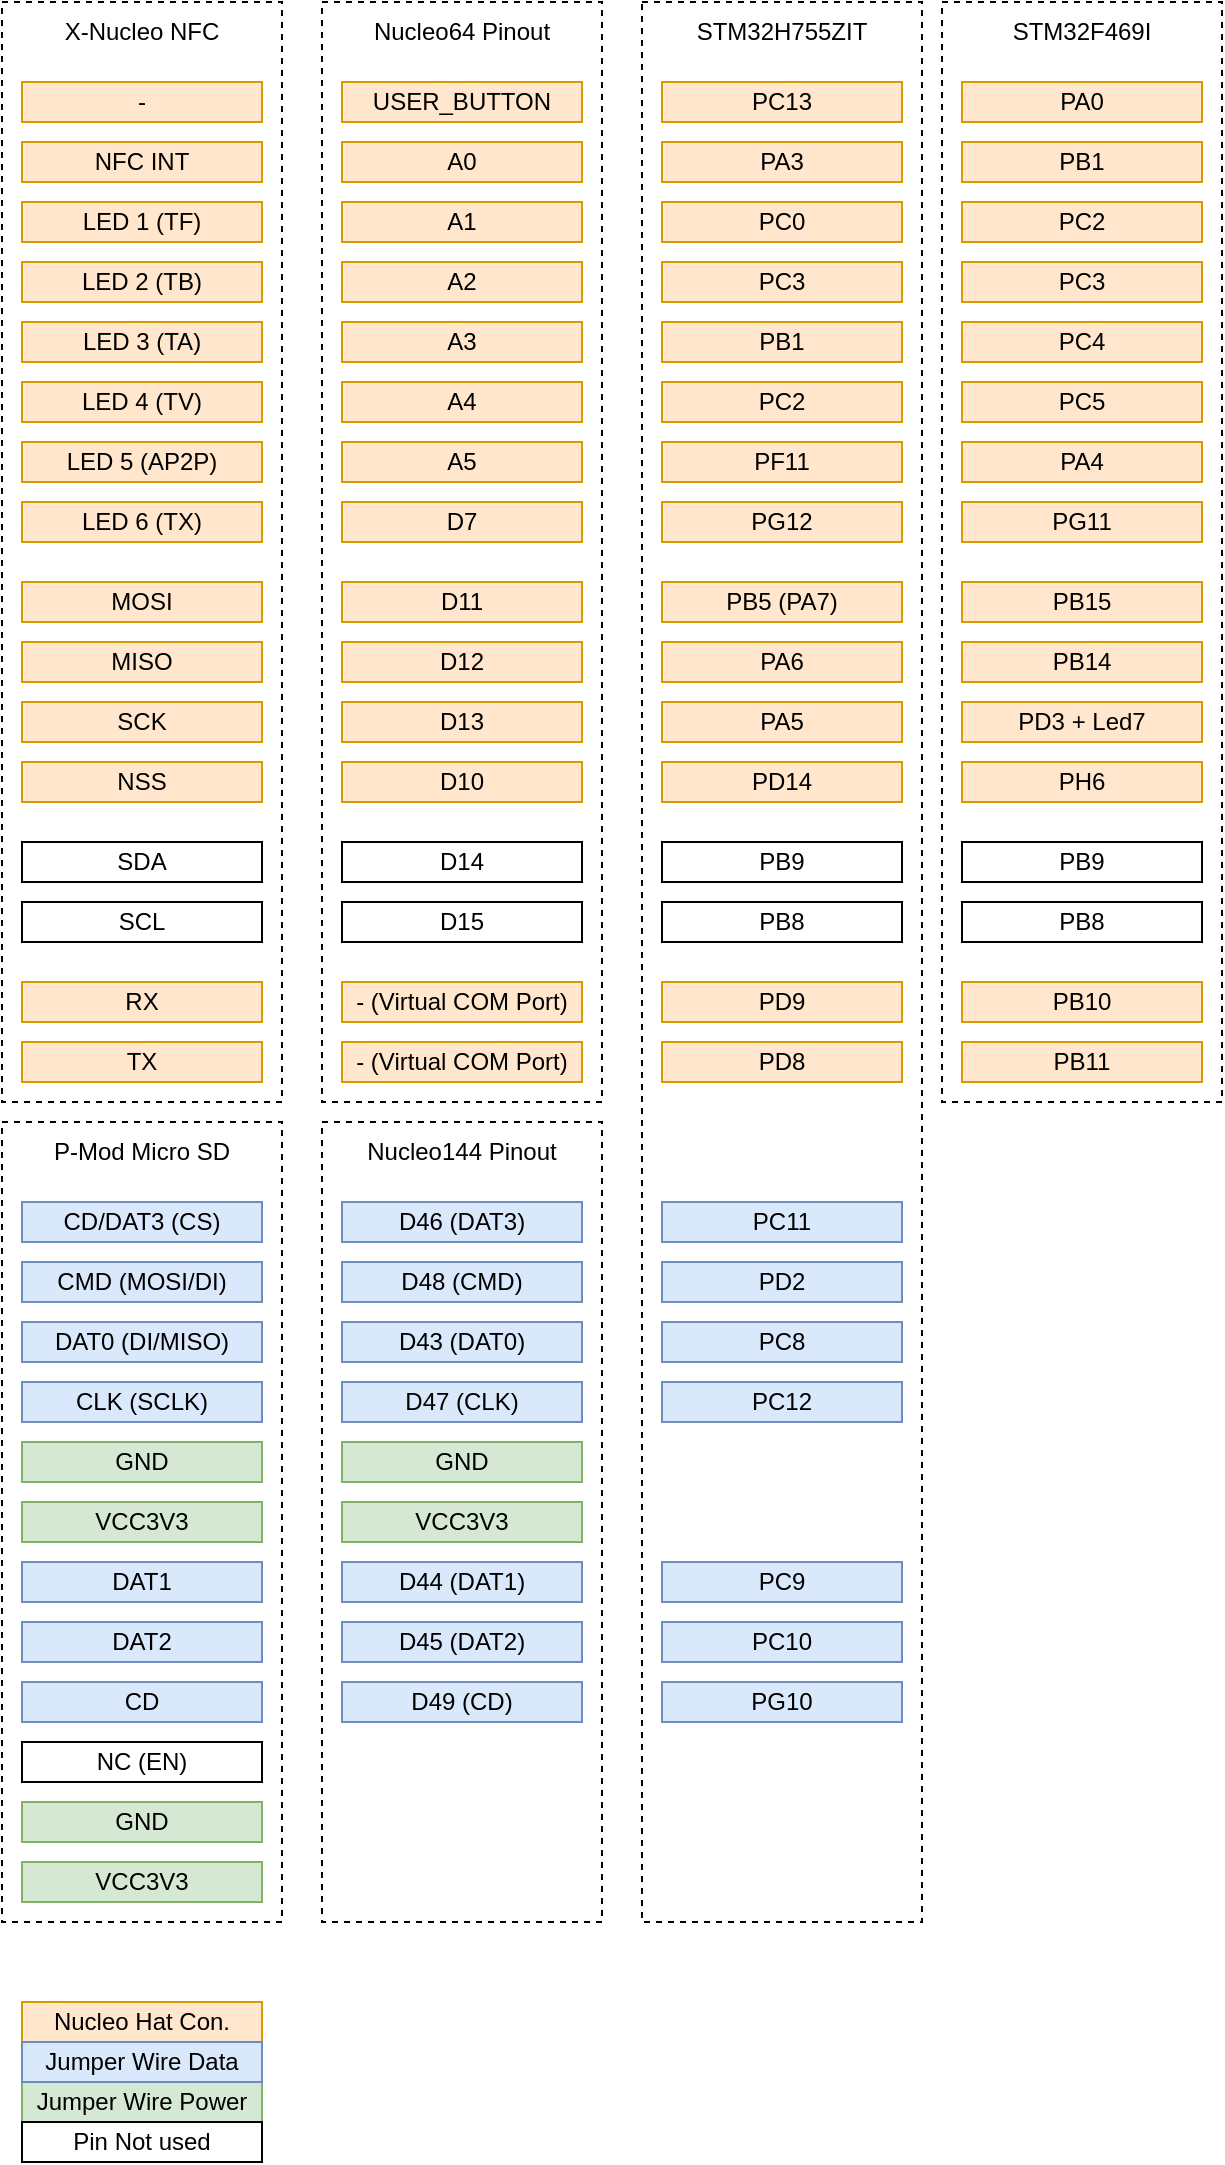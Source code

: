 <mxfile version="26.0.16">
  <diagram name="Page-1" id="Rdy2Ewonjxcu-qyGf-sb">
    <mxGraphModel dx="677" dy="882" grid="1" gridSize="10" guides="1" tooltips="1" connect="1" arrows="1" fold="1" page="1" pageScale="1" pageWidth="827" pageHeight="1169" math="0" shadow="0">
      <root>
        <mxCell id="0" />
        <mxCell id="1" parent="0" />
        <mxCell id="40n4io0SME5Qrx0ITwtq-50" value="" style="rounded=0;whiteSpace=wrap;html=1;fillColor=none;dashed=1;" parent="1" vertex="1">
          <mxGeometry x="30" y="30" width="140" height="550" as="geometry" />
        </mxCell>
        <mxCell id="40n4io0SME5Qrx0ITwtq-51" value="" style="rounded=0;whiteSpace=wrap;html=1;fillColor=none;dashed=1;" parent="1" vertex="1">
          <mxGeometry x="190" y="30" width="140" height="550" as="geometry" />
        </mxCell>
        <mxCell id="40n4io0SME5Qrx0ITwtq-52" value="" style="rounded=0;whiteSpace=wrap;html=1;fillColor=none;dashed=1;" parent="1" vertex="1">
          <mxGeometry x="350" y="30" width="140" height="960" as="geometry" />
        </mxCell>
        <mxCell id="40n4io0SME5Qrx0ITwtq-1" value="LED 1 (TF)" style="rounded=0;whiteSpace=wrap;html=1;fillColor=#ffe6cc;strokeColor=#d79b00;" parent="1" vertex="1">
          <mxGeometry x="40" y="130" width="120" height="20" as="geometry" />
        </mxCell>
        <mxCell id="40n4io0SME5Qrx0ITwtq-2" value="LED 2 (TB)" style="rounded=0;whiteSpace=wrap;html=1;fillColor=#ffe6cc;strokeColor=#d79b00;" parent="1" vertex="1">
          <mxGeometry x="40" y="160" width="120" height="20" as="geometry" />
        </mxCell>
        <mxCell id="40n4io0SME5Qrx0ITwtq-3" value="LED 3 (TA)" style="rounded=0;whiteSpace=wrap;html=1;fillColor=#ffe6cc;strokeColor=#d79b00;" parent="1" vertex="1">
          <mxGeometry x="40" y="190" width="120" height="20" as="geometry" />
        </mxCell>
        <mxCell id="40n4io0SME5Qrx0ITwtq-4" value="LED 4 (TV)" style="rounded=0;whiteSpace=wrap;html=1;fillColor=#ffe6cc;strokeColor=#d79b00;" parent="1" vertex="1">
          <mxGeometry x="40" y="220" width="120" height="20" as="geometry" />
        </mxCell>
        <mxCell id="40n4io0SME5Qrx0ITwtq-5" value="LED 5 (AP2P)" style="rounded=0;whiteSpace=wrap;html=1;fillColor=#ffe6cc;strokeColor=#d79b00;" parent="1" vertex="1">
          <mxGeometry x="40" y="250" width="120" height="20" as="geometry" />
        </mxCell>
        <mxCell id="40n4io0SME5Qrx0ITwtq-6" value="LED 6 (TX)" style="rounded=0;whiteSpace=wrap;html=1;fillColor=#ffe6cc;strokeColor=#d79b00;" parent="1" vertex="1">
          <mxGeometry x="40" y="280" width="120" height="20" as="geometry" />
        </mxCell>
        <mxCell id="40n4io0SME5Qrx0ITwtq-7" value="A1" style="rounded=0;whiteSpace=wrap;html=1;fillColor=#ffe6cc;strokeColor=#d79b00;" parent="1" vertex="1">
          <mxGeometry x="200" y="130" width="120" height="20" as="geometry" />
        </mxCell>
        <mxCell id="40n4io0SME5Qrx0ITwtq-8" value="A2" style="rounded=0;whiteSpace=wrap;html=1;fillColor=#ffe6cc;strokeColor=#d79b00;" parent="1" vertex="1">
          <mxGeometry x="200" y="160" width="120" height="20" as="geometry" />
        </mxCell>
        <mxCell id="40n4io0SME5Qrx0ITwtq-9" value="A3" style="rounded=0;whiteSpace=wrap;html=1;fillColor=#ffe6cc;strokeColor=#d79b00;" parent="1" vertex="1">
          <mxGeometry x="200" y="190" width="120" height="20" as="geometry" />
        </mxCell>
        <mxCell id="40n4io0SME5Qrx0ITwtq-10" value="A4" style="rounded=0;whiteSpace=wrap;html=1;fillColor=#ffe6cc;strokeColor=#d79b00;" parent="1" vertex="1">
          <mxGeometry x="200" y="220" width="120" height="20" as="geometry" />
        </mxCell>
        <mxCell id="40n4io0SME5Qrx0ITwtq-11" value="A5" style="rounded=0;whiteSpace=wrap;html=1;fillColor=#ffe6cc;strokeColor=#d79b00;" parent="1" vertex="1">
          <mxGeometry x="200" y="250" width="120" height="20" as="geometry" />
        </mxCell>
        <mxCell id="40n4io0SME5Qrx0ITwtq-12" value="D7" style="rounded=0;whiteSpace=wrap;html=1;fillColor=#ffe6cc;strokeColor=#d79b00;" parent="1" vertex="1">
          <mxGeometry x="200" y="280" width="120" height="20" as="geometry" />
        </mxCell>
        <mxCell id="40n4io0SME5Qrx0ITwtq-13" value="PC0" style="rounded=0;whiteSpace=wrap;html=1;fillColor=#ffe6cc;strokeColor=#d79b00;" parent="1" vertex="1">
          <mxGeometry x="360" y="130" width="120" height="20" as="geometry" />
        </mxCell>
        <mxCell id="40n4io0SME5Qrx0ITwtq-14" value="PC3" style="rounded=0;whiteSpace=wrap;html=1;fillColor=#ffe6cc;strokeColor=#d79b00;" parent="1" vertex="1">
          <mxGeometry x="360" y="160" width="120" height="20" as="geometry" />
        </mxCell>
        <mxCell id="40n4io0SME5Qrx0ITwtq-15" value="PB1" style="rounded=0;whiteSpace=wrap;html=1;fillColor=#ffe6cc;strokeColor=#d79b00;" parent="1" vertex="1">
          <mxGeometry x="360" y="190" width="120" height="20" as="geometry" />
        </mxCell>
        <mxCell id="40n4io0SME5Qrx0ITwtq-16" value="PC2" style="rounded=0;whiteSpace=wrap;html=1;fillColor=#ffe6cc;strokeColor=#d79b00;" parent="1" vertex="1">
          <mxGeometry x="360" y="220" width="120" height="20" as="geometry" />
        </mxCell>
        <mxCell id="40n4io0SME5Qrx0ITwtq-17" value="PF11" style="rounded=0;whiteSpace=wrap;html=1;fillColor=#ffe6cc;strokeColor=#d79b00;" parent="1" vertex="1">
          <mxGeometry x="360" y="250" width="120" height="20" as="geometry" />
        </mxCell>
        <mxCell id="40n4io0SME5Qrx0ITwtq-18" value="PG12" style="rounded=0;whiteSpace=wrap;html=1;fillColor=#ffe6cc;strokeColor=#d79b00;" parent="1" vertex="1">
          <mxGeometry x="360" y="280" width="120" height="20" as="geometry" />
        </mxCell>
        <mxCell id="40n4io0SME5Qrx0ITwtq-19" value="NFC INT" style="rounded=0;whiteSpace=wrap;html=1;fillColor=#ffe6cc;strokeColor=#d79b00;" parent="1" vertex="1">
          <mxGeometry x="40" y="100" width="120" height="20" as="geometry" />
        </mxCell>
        <mxCell id="40n4io0SME5Qrx0ITwtq-20" value="A0" style="rounded=0;whiteSpace=wrap;html=1;fillColor=#ffe6cc;strokeColor=#d79b00;" parent="1" vertex="1">
          <mxGeometry x="200" y="100" width="120" height="20" as="geometry" />
        </mxCell>
        <mxCell id="40n4io0SME5Qrx0ITwtq-21" value="PA3" style="rounded=0;whiteSpace=wrap;html=1;fillColor=#ffe6cc;strokeColor=#d79b00;" parent="1" vertex="1">
          <mxGeometry x="360" y="100" width="120" height="20" as="geometry" />
        </mxCell>
        <mxCell id="40n4io0SME5Qrx0ITwtq-22" value="MOSI" style="rounded=0;whiteSpace=wrap;html=1;fillColor=#ffe6cc;strokeColor=#d79b00;" parent="1" vertex="1">
          <mxGeometry x="40" y="320" width="120" height="20" as="geometry" />
        </mxCell>
        <mxCell id="40n4io0SME5Qrx0ITwtq-23" value="MISO" style="rounded=0;whiteSpace=wrap;html=1;fillColor=#ffe6cc;strokeColor=#d79b00;" parent="1" vertex="1">
          <mxGeometry x="40" y="350" width="120" height="20" as="geometry" />
        </mxCell>
        <mxCell id="40n4io0SME5Qrx0ITwtq-24" value="SCK" style="rounded=0;whiteSpace=wrap;html=1;fillColor=#ffe6cc;strokeColor=#d79b00;" parent="1" vertex="1">
          <mxGeometry x="40" y="380" width="120" height="20" as="geometry" />
        </mxCell>
        <mxCell id="40n4io0SME5Qrx0ITwtq-25" value="NSS" style="rounded=0;whiteSpace=wrap;html=1;fillColor=#ffe6cc;strokeColor=#d79b00;" parent="1" vertex="1">
          <mxGeometry x="40" y="410" width="120" height="20" as="geometry" />
        </mxCell>
        <mxCell id="40n4io0SME5Qrx0ITwtq-26" value="SDA" style="rounded=0;whiteSpace=wrap;html=1;" parent="1" vertex="1">
          <mxGeometry x="40" y="450" width="120" height="20" as="geometry" />
        </mxCell>
        <mxCell id="40n4io0SME5Qrx0ITwtq-27" value="SCL" style="rounded=0;whiteSpace=wrap;html=1;" parent="1" vertex="1">
          <mxGeometry x="40" y="480" width="120" height="20" as="geometry" />
        </mxCell>
        <mxCell id="40n4io0SME5Qrx0ITwtq-28" value="RX" style="rounded=0;whiteSpace=wrap;html=1;fillColor=#ffe6cc;strokeColor=#d79b00;" parent="1" vertex="1">
          <mxGeometry x="40" y="520" width="120" height="20" as="geometry" />
        </mxCell>
        <mxCell id="40n4io0SME5Qrx0ITwtq-29" value="TX" style="rounded=0;whiteSpace=wrap;html=1;fillColor=#ffe6cc;strokeColor=#d79b00;" parent="1" vertex="1">
          <mxGeometry x="40" y="550" width="120" height="20" as="geometry" />
        </mxCell>
        <mxCell id="40n4io0SME5Qrx0ITwtq-30" value="-" style="rounded=0;whiteSpace=wrap;html=1;fillColor=#ffe6cc;strokeColor=#d79b00;" parent="1" vertex="1">
          <mxGeometry x="40" y="70" width="120" height="20" as="geometry" />
        </mxCell>
        <mxCell id="40n4io0SME5Qrx0ITwtq-31" value="USER_BUTTON" style="rounded=0;whiteSpace=wrap;html=1;fillColor=#ffe6cc;strokeColor=#d79b00;" parent="1" vertex="1">
          <mxGeometry x="200" y="70" width="120" height="20" as="geometry" />
        </mxCell>
        <mxCell id="40n4io0SME5Qrx0ITwtq-32" value="PC13" style="rounded=0;whiteSpace=wrap;html=1;fillColor=#ffe6cc;strokeColor=#d79b00;" parent="1" vertex="1">
          <mxGeometry x="360" y="70" width="120" height="20" as="geometry" />
        </mxCell>
        <mxCell id="40n4io0SME5Qrx0ITwtq-33" value="D11" style="rounded=0;whiteSpace=wrap;html=1;fillColor=#ffe6cc;strokeColor=#d79b00;" parent="1" vertex="1">
          <mxGeometry x="200" y="320" width="120" height="20" as="geometry" />
        </mxCell>
        <mxCell id="40n4io0SME5Qrx0ITwtq-34" value="D12" style="rounded=0;whiteSpace=wrap;html=1;fillColor=#ffe6cc;strokeColor=#d79b00;" parent="1" vertex="1">
          <mxGeometry x="200" y="350" width="120" height="20" as="geometry" />
        </mxCell>
        <mxCell id="40n4io0SME5Qrx0ITwtq-35" value="D13" style="rounded=0;whiteSpace=wrap;html=1;fillColor=#ffe6cc;strokeColor=#d79b00;" parent="1" vertex="1">
          <mxGeometry x="200" y="380" width="120" height="20" as="geometry" />
        </mxCell>
        <mxCell id="40n4io0SME5Qrx0ITwtq-36" value="D10" style="rounded=0;whiteSpace=wrap;html=1;fillColor=#ffe6cc;strokeColor=#d79b00;" parent="1" vertex="1">
          <mxGeometry x="200" y="410" width="120" height="20" as="geometry" />
        </mxCell>
        <mxCell id="40n4io0SME5Qrx0ITwtq-37" value="D14" style="rounded=0;whiteSpace=wrap;html=1;" parent="1" vertex="1">
          <mxGeometry x="200" y="450" width="120" height="20" as="geometry" />
        </mxCell>
        <mxCell id="40n4io0SME5Qrx0ITwtq-38" value="D15" style="rounded=0;whiteSpace=wrap;html=1;" parent="1" vertex="1">
          <mxGeometry x="200" y="480" width="120" height="20" as="geometry" />
        </mxCell>
        <mxCell id="40n4io0SME5Qrx0ITwtq-39" value="- (Virtual COM Port)" style="rounded=0;whiteSpace=wrap;html=1;fillColor=#ffe6cc;strokeColor=#d79b00;" parent="1" vertex="1">
          <mxGeometry x="200" y="520" width="120" height="20" as="geometry" />
        </mxCell>
        <mxCell id="40n4io0SME5Qrx0ITwtq-41" value="PB5 (PA7)" style="rounded=0;whiteSpace=wrap;html=1;fillColor=#ffe6cc;strokeColor=#d79b00;" parent="1" vertex="1">
          <mxGeometry x="360" y="320" width="120" height="20" as="geometry" />
        </mxCell>
        <mxCell id="40n4io0SME5Qrx0ITwtq-42" value="PA6" style="rounded=0;whiteSpace=wrap;html=1;fillColor=#ffe6cc;strokeColor=#d79b00;" parent="1" vertex="1">
          <mxGeometry x="360" y="350" width="120" height="20" as="geometry" />
        </mxCell>
        <mxCell id="40n4io0SME5Qrx0ITwtq-43" value="PA5" style="rounded=0;whiteSpace=wrap;html=1;fillColor=#ffe6cc;strokeColor=#d79b00;" parent="1" vertex="1">
          <mxGeometry x="360" y="380" width="120" height="20" as="geometry" />
        </mxCell>
        <mxCell id="40n4io0SME5Qrx0ITwtq-44" value="PD14" style="rounded=0;whiteSpace=wrap;html=1;fillColor=#ffe6cc;strokeColor=#d79b00;" parent="1" vertex="1">
          <mxGeometry x="360" y="410" width="120" height="20" as="geometry" />
        </mxCell>
        <mxCell id="40n4io0SME5Qrx0ITwtq-45" value="PB9" style="rounded=0;whiteSpace=wrap;html=1;" parent="1" vertex="1">
          <mxGeometry x="360" y="450" width="120" height="20" as="geometry" />
        </mxCell>
        <mxCell id="40n4io0SME5Qrx0ITwtq-46" value="PB8" style="rounded=0;whiteSpace=wrap;html=1;" parent="1" vertex="1">
          <mxGeometry x="360" y="480" width="120" height="20" as="geometry" />
        </mxCell>
        <mxCell id="40n4io0SME5Qrx0ITwtq-47" value="PD9" style="rounded=0;whiteSpace=wrap;html=1;fillColor=#ffe6cc;strokeColor=#d79b00;" parent="1" vertex="1">
          <mxGeometry x="360" y="520" width="120" height="20" as="geometry" />
        </mxCell>
        <mxCell id="40n4io0SME5Qrx0ITwtq-48" value="PD8" style="rounded=0;whiteSpace=wrap;html=1;fillColor=#ffe6cc;strokeColor=#d79b00;" parent="1" vertex="1">
          <mxGeometry x="360" y="550" width="120" height="20" as="geometry" />
        </mxCell>
        <mxCell id="40n4io0SME5Qrx0ITwtq-49" value="- (Virtual COM Port)" style="rounded=0;whiteSpace=wrap;html=1;fillColor=#ffe6cc;strokeColor=#d79b00;" parent="1" vertex="1">
          <mxGeometry x="200" y="550" width="120" height="20" as="geometry" />
        </mxCell>
        <mxCell id="40n4io0SME5Qrx0ITwtq-53" value="X-Nucleo NFC" style="text;html=1;align=center;verticalAlign=middle;whiteSpace=wrap;rounded=0;" parent="1" vertex="1">
          <mxGeometry x="40" y="30" width="120" height="30" as="geometry" />
        </mxCell>
        <mxCell id="40n4io0SME5Qrx0ITwtq-54" value="Nucleo64 Pinout&lt;span style=&quot;color: rgba(0, 0, 0, 0); font-family: monospace; font-size: 0px; text-align: start; text-wrap-mode: nowrap;&quot;&gt;%3CmxGraphModel%3E%3Croot%3E%3CmxCell%20id%3D%220%22%2F%3E%3CmxCell%20id%3D%221%22%20parent%3D%220%22%2F%3E%3CmxCell%20id%3D%222%22%20value%3D%22X-Nucleo%20NFC%22%20style%3D%22text%3Bhtml%3D1%3Balign%3Dcenter%3BverticalAlign%3Dmiddle%3BwhiteSpace%3Dwrap%3Brounded%3D0%3B%22%20vertex%3D%221%22%20parent%3D%221%22%3E%3CmxGeometry%20x%3D%2270%22%20y%3D%2210%22%20width%3D%2260%22%20height%3D%2230%22%20as%3D%22geometry%22%2F%3E%3C%2FmxCell%3E%3C%2Froot%3E%3C%2FmxGraphModel%3E&lt;/span&gt;" style="text;html=1;align=center;verticalAlign=middle;whiteSpace=wrap;rounded=0;" parent="1" vertex="1">
          <mxGeometry x="210" y="30" width="100" height="30" as="geometry" />
        </mxCell>
        <mxCell id="40n4io0SME5Qrx0ITwtq-55" value="STM32H755ZIT" style="text;html=1;align=center;verticalAlign=middle;whiteSpace=wrap;rounded=0;" parent="1" vertex="1">
          <mxGeometry x="360" y="30" width="120" height="30" as="geometry" />
        </mxCell>
        <mxCell id="40n4io0SME5Qrx0ITwtq-56" value="" style="rounded=0;whiteSpace=wrap;html=1;fillColor=none;dashed=1;" parent="1" vertex="1">
          <mxGeometry x="30" y="590" width="140" height="400" as="geometry" />
        </mxCell>
        <mxCell id="40n4io0SME5Qrx0ITwtq-57" value="DAT0 (DI/MISO)" style="rounded=0;whiteSpace=wrap;html=1;fillColor=#dae8fc;strokeColor=#6c8ebf;" parent="1" vertex="1">
          <mxGeometry x="40" y="690" width="120" height="20" as="geometry" />
        </mxCell>
        <mxCell id="40n4io0SME5Qrx0ITwtq-58" value="CLK (SCLK)" style="rounded=0;whiteSpace=wrap;html=1;fillColor=#dae8fc;strokeColor=#6c8ebf;" parent="1" vertex="1">
          <mxGeometry x="40" y="720" width="120" height="20" as="geometry" />
        </mxCell>
        <mxCell id="40n4io0SME5Qrx0ITwtq-59" value="GND" style="rounded=0;whiteSpace=wrap;html=1;fillColor=#d5e8d4;strokeColor=#82b366;" parent="1" vertex="1">
          <mxGeometry x="40" y="750" width="120" height="20" as="geometry" />
        </mxCell>
        <mxCell id="40n4io0SME5Qrx0ITwtq-60" value="VCC3V3" style="rounded=0;whiteSpace=wrap;html=1;fillColor=#d5e8d4;strokeColor=#82b366;" parent="1" vertex="1">
          <mxGeometry x="40" y="780" width="120" height="20" as="geometry" />
        </mxCell>
        <mxCell id="40n4io0SME5Qrx0ITwtq-61" value="DAT1" style="rounded=0;whiteSpace=wrap;html=1;fillColor=#dae8fc;strokeColor=#6c8ebf;" parent="1" vertex="1">
          <mxGeometry x="40" y="810" width="120" height="20" as="geometry" />
        </mxCell>
        <mxCell id="40n4io0SME5Qrx0ITwtq-62" value="DAT2" style="rounded=0;whiteSpace=wrap;html=1;fillColor=#dae8fc;strokeColor=#6c8ebf;" parent="1" vertex="1">
          <mxGeometry x="40" y="840" width="120" height="20" as="geometry" />
        </mxCell>
        <mxCell id="40n4io0SME5Qrx0ITwtq-63" value="CMD (MOSI/DI)" style="rounded=0;whiteSpace=wrap;html=1;fillColor=#dae8fc;strokeColor=#6c8ebf;" parent="1" vertex="1">
          <mxGeometry x="40" y="660" width="120" height="20" as="geometry" />
        </mxCell>
        <mxCell id="40n4io0SME5Qrx0ITwtq-64" value="CD" style="rounded=0;whiteSpace=wrap;html=1;fillColor=#dae8fc;strokeColor=#6c8ebf;" parent="1" vertex="1">
          <mxGeometry x="40" y="870" width="120" height="20" as="geometry" />
        </mxCell>
        <mxCell id="40n4io0SME5Qrx0ITwtq-65" value="NC (EN)" style="rounded=0;whiteSpace=wrap;html=1;" parent="1" vertex="1">
          <mxGeometry x="40" y="900" width="120" height="20" as="geometry" />
        </mxCell>
        <mxCell id="40n4io0SME5Qrx0ITwtq-66" value="GND" style="rounded=0;whiteSpace=wrap;html=1;fillColor=#d5e8d4;strokeColor=#82b366;" parent="1" vertex="1">
          <mxGeometry x="40" y="930" width="120" height="20" as="geometry" />
        </mxCell>
        <mxCell id="40n4io0SME5Qrx0ITwtq-67" value="VCC3V3" style="rounded=0;whiteSpace=wrap;html=1;fillColor=#d5e8d4;strokeColor=#82b366;" parent="1" vertex="1">
          <mxGeometry x="40" y="960" width="120" height="20" as="geometry" />
        </mxCell>
        <mxCell id="40n4io0SME5Qrx0ITwtq-72" value="CD/DAT3 (CS)" style="rounded=0;whiteSpace=wrap;html=1;fillColor=#dae8fc;strokeColor=#6c8ebf;" parent="1" vertex="1">
          <mxGeometry x="40" y="630" width="120" height="20" as="geometry" />
        </mxCell>
        <mxCell id="40n4io0SME5Qrx0ITwtq-73" value="P-Mod Micro SD" style="text;html=1;align=center;verticalAlign=middle;whiteSpace=wrap;rounded=0;" parent="1" vertex="1">
          <mxGeometry x="40" y="590" width="120" height="30" as="geometry" />
        </mxCell>
        <mxCell id="40n4io0SME5Qrx0ITwtq-80" value="D43 (DAT0)" style="rounded=0;whiteSpace=wrap;html=1;fillColor=#dae8fc;strokeColor=#6c8ebf;" parent="1" vertex="1">
          <mxGeometry x="200" y="690" width="120" height="20" as="geometry" />
        </mxCell>
        <mxCell id="40n4io0SME5Qrx0ITwtq-81" value="D47 (CLK)" style="rounded=0;whiteSpace=wrap;html=1;fillColor=#dae8fc;strokeColor=#6c8ebf;" parent="1" vertex="1">
          <mxGeometry x="200" y="720" width="120" height="20" as="geometry" />
        </mxCell>
        <mxCell id="40n4io0SME5Qrx0ITwtq-82" value="D44 (DAT1)" style="rounded=0;whiteSpace=wrap;html=1;fillColor=#dae8fc;strokeColor=#6c8ebf;" parent="1" vertex="1">
          <mxGeometry x="200" y="810" width="120" height="20" as="geometry" />
        </mxCell>
        <mxCell id="40n4io0SME5Qrx0ITwtq-83" value="D45 (DAT2)" style="rounded=0;whiteSpace=wrap;html=1;fillColor=#dae8fc;strokeColor=#6c8ebf;" parent="1" vertex="1">
          <mxGeometry x="200" y="840" width="120" height="20" as="geometry" />
        </mxCell>
        <mxCell id="40n4io0SME5Qrx0ITwtq-84" value="D49 (CD)" style="rounded=0;whiteSpace=wrap;html=1;fillColor=#dae8fc;strokeColor=#6c8ebf;" parent="1" vertex="1">
          <mxGeometry x="200" y="870" width="120" height="20" as="geometry" />
        </mxCell>
        <mxCell id="40n4io0SME5Qrx0ITwtq-85" value="D46 (DAT3)" style="rounded=0;whiteSpace=wrap;html=1;fillColor=#dae8fc;strokeColor=#6c8ebf;" parent="1" vertex="1">
          <mxGeometry x="200" y="630" width="120" height="20" as="geometry" />
        </mxCell>
        <mxCell id="40n4io0SME5Qrx0ITwtq-86" value="GND" style="rounded=0;whiteSpace=wrap;html=1;fillColor=#d5e8d4;strokeColor=#82b366;" parent="1" vertex="1">
          <mxGeometry x="200" y="750" width="120" height="20" as="geometry" />
        </mxCell>
        <mxCell id="40n4io0SME5Qrx0ITwtq-87" value="VCC3V3" style="rounded=0;whiteSpace=wrap;html=1;fillColor=#d5e8d4;strokeColor=#82b366;" parent="1" vertex="1">
          <mxGeometry x="200" y="780" width="120" height="20" as="geometry" />
        </mxCell>
        <mxCell id="40n4io0SME5Qrx0ITwtq-88" value="PC8" style="rounded=0;whiteSpace=wrap;html=1;fillColor=#dae8fc;strokeColor=#6c8ebf;" parent="1" vertex="1">
          <mxGeometry x="360" y="690" width="120" height="20" as="geometry" />
        </mxCell>
        <mxCell id="40n4io0SME5Qrx0ITwtq-89" value="PC12" style="rounded=0;whiteSpace=wrap;html=1;fillColor=#dae8fc;strokeColor=#6c8ebf;" parent="1" vertex="1">
          <mxGeometry x="360" y="720" width="120" height="20" as="geometry" />
        </mxCell>
        <mxCell id="40n4io0SME5Qrx0ITwtq-90" value="PC9" style="rounded=0;whiteSpace=wrap;html=1;fillColor=#dae8fc;strokeColor=#6c8ebf;" parent="1" vertex="1">
          <mxGeometry x="360" y="810" width="120" height="20" as="geometry" />
        </mxCell>
        <mxCell id="40n4io0SME5Qrx0ITwtq-91" value="PC10" style="rounded=0;whiteSpace=wrap;html=1;fillColor=#dae8fc;strokeColor=#6c8ebf;" parent="1" vertex="1">
          <mxGeometry x="360" y="840" width="120" height="20" as="geometry" />
        </mxCell>
        <mxCell id="40n4io0SME5Qrx0ITwtq-92" value="PG10" style="rounded=0;whiteSpace=wrap;html=1;fillColor=#dae8fc;strokeColor=#6c8ebf;" parent="1" vertex="1">
          <mxGeometry x="360" y="870" width="120" height="20" as="geometry" />
        </mxCell>
        <mxCell id="40n4io0SME5Qrx0ITwtq-93" value="PC11" style="rounded=0;whiteSpace=wrap;html=1;fillColor=#dae8fc;strokeColor=#6c8ebf;" parent="1" vertex="1">
          <mxGeometry x="360" y="630" width="120" height="20" as="geometry" />
        </mxCell>
        <mxCell id="40n4io0SME5Qrx0ITwtq-95" value="D48 (CMD)&lt;span style=&quot;color: rgba(0, 0, 0, 0); font-family: monospace; font-size: 0px; text-align: start; text-wrap-mode: nowrap;&quot;&gt;%3CmxGraphModel%3E%3Croot%3E%3CmxCell%20id%3D%220%22%2F%3E%3CmxCell%20id%3D%221%22%20parent%3D%220%22%2F%3E%3CmxCell%20id%3D%222%22%20value%3D%22CMD%20(MOSI%2FDI)%22%20style%3D%22rounded%3D0%3BwhiteSpace%3Dwrap%3Bhtml%3D1%3B%22%20vertex%3D%221%22%20parent%3D%221%22%3E%3CmxGeometry%20x%3D%2240%22%20y%3D%22640%22%20width%3D%22120%22%20height%3D%2220%22%20as%3D%22geometry%22%2F%3E%3C%2FmxCell%3E%3C%2Froot%3E%3C%2FmxGraphModel%3E&lt;/span&gt;" style="rounded=0;whiteSpace=wrap;html=1;fillColor=#dae8fc;strokeColor=#6c8ebf;" parent="1" vertex="1">
          <mxGeometry x="200" y="660" width="120" height="20" as="geometry" />
        </mxCell>
        <mxCell id="40n4io0SME5Qrx0ITwtq-96" value="PD2" style="rounded=0;whiteSpace=wrap;html=1;fillColor=#dae8fc;strokeColor=#6c8ebf;" parent="1" vertex="1">
          <mxGeometry x="360" y="660" width="120" height="20" as="geometry" />
        </mxCell>
        <mxCell id="40n4io0SME5Qrx0ITwtq-97" value="Nucleo Hat Con." style="rounded=0;whiteSpace=wrap;html=1;fillColor=#ffe6cc;strokeColor=#d79b00;" parent="1" vertex="1">
          <mxGeometry x="40" y="1030" width="120" height="20" as="geometry" />
        </mxCell>
        <mxCell id="40n4io0SME5Qrx0ITwtq-98" value="Jumper Wire Power" style="rounded=0;whiteSpace=wrap;html=1;fillColor=#d5e8d4;strokeColor=#82b366;" parent="1" vertex="1">
          <mxGeometry x="40" y="1070" width="120" height="20" as="geometry" />
        </mxCell>
        <mxCell id="40n4io0SME5Qrx0ITwtq-99" value="Pin Not used" style="rounded=0;whiteSpace=wrap;html=1;" parent="1" vertex="1">
          <mxGeometry x="40" y="1090" width="120" height="20" as="geometry" />
        </mxCell>
        <mxCell id="40n4io0SME5Qrx0ITwtq-100" value="Jumper Wire Data" style="rounded=0;whiteSpace=wrap;html=1;fillColor=#dae8fc;strokeColor=#6c8ebf;" parent="1" vertex="1">
          <mxGeometry x="40" y="1050" width="120" height="20" as="geometry" />
        </mxCell>
        <mxCell id="FaD1CvY0g8OVo13gGeH0-1" value="" style="rounded=0;whiteSpace=wrap;html=1;fillColor=none;dashed=1;" vertex="1" parent="1">
          <mxGeometry x="500" y="30" width="140" height="550" as="geometry" />
        </mxCell>
        <mxCell id="FaD1CvY0g8OVo13gGeH0-2" value="STM32F469I" style="text;html=1;align=center;verticalAlign=middle;whiteSpace=wrap;rounded=0;" vertex="1" parent="1">
          <mxGeometry x="510" y="30" width="120" height="30" as="geometry" />
        </mxCell>
        <mxCell id="FaD1CvY0g8OVo13gGeH0-3" value="PB1" style="rounded=0;whiteSpace=wrap;html=1;fillColor=#ffe6cc;strokeColor=#d79b00;" vertex="1" parent="1">
          <mxGeometry x="510" y="100" width="120" height="20" as="geometry" />
        </mxCell>
        <mxCell id="FaD1CvY0g8OVo13gGeH0-4" value="PC2" style="rounded=0;whiteSpace=wrap;html=1;fillColor=#ffe6cc;strokeColor=#d79b00;" vertex="1" parent="1">
          <mxGeometry x="510" y="130" width="120" height="20" as="geometry" />
        </mxCell>
        <mxCell id="FaD1CvY0g8OVo13gGeH0-5" value="PC3" style="rounded=0;whiteSpace=wrap;html=1;fillColor=#ffe6cc;strokeColor=#d79b00;" vertex="1" parent="1">
          <mxGeometry x="510" y="160" width="120" height="20" as="geometry" />
        </mxCell>
        <mxCell id="FaD1CvY0g8OVo13gGeH0-6" value="PC4" style="rounded=0;whiteSpace=wrap;html=1;fillColor=#ffe6cc;strokeColor=#d79b00;" vertex="1" parent="1">
          <mxGeometry x="510" y="190" width="120" height="20" as="geometry" />
        </mxCell>
        <mxCell id="FaD1CvY0g8OVo13gGeH0-7" value="PC5" style="rounded=0;whiteSpace=wrap;html=1;fillColor=#ffe6cc;strokeColor=#d79b00;" vertex="1" parent="1">
          <mxGeometry x="510" y="220" width="120" height="20" as="geometry" />
        </mxCell>
        <mxCell id="FaD1CvY0g8OVo13gGeH0-8" value="PA4" style="rounded=0;whiteSpace=wrap;html=1;fillColor=#ffe6cc;strokeColor=#d79b00;" vertex="1" parent="1">
          <mxGeometry x="510" y="250" width="120" height="20" as="geometry" />
        </mxCell>
        <mxCell id="FaD1CvY0g8OVo13gGeH0-9" value="PG11" style="rounded=0;whiteSpace=wrap;html=1;fillColor=#ffe6cc;strokeColor=#d79b00;" vertex="1" parent="1">
          <mxGeometry x="510" y="280" width="120" height="20" as="geometry" />
        </mxCell>
        <mxCell id="FaD1CvY0g8OVo13gGeH0-10" value="PB15" style="rounded=0;whiteSpace=wrap;html=1;fillColor=#ffe6cc;strokeColor=#d79b00;" vertex="1" parent="1">
          <mxGeometry x="510" y="320" width="120" height="20" as="geometry" />
        </mxCell>
        <mxCell id="FaD1CvY0g8OVo13gGeH0-11" value="PB14" style="rounded=0;whiteSpace=wrap;html=1;fillColor=#ffe6cc;strokeColor=#d79b00;" vertex="1" parent="1">
          <mxGeometry x="510" y="350" width="120" height="20" as="geometry" />
        </mxCell>
        <mxCell id="FaD1CvY0g8OVo13gGeH0-12" value="PD3 + Led7" style="rounded=0;whiteSpace=wrap;html=1;fillColor=#ffe6cc;strokeColor=#d79b00;" vertex="1" parent="1">
          <mxGeometry x="510" y="380" width="120" height="20" as="geometry" />
        </mxCell>
        <mxCell id="FaD1CvY0g8OVo13gGeH0-13" value="PH6" style="rounded=0;whiteSpace=wrap;html=1;fillColor=#ffe6cc;strokeColor=#d79b00;" vertex="1" parent="1">
          <mxGeometry x="510" y="410" width="120" height="20" as="geometry" />
        </mxCell>
        <mxCell id="FaD1CvY0g8OVo13gGeH0-15" value="PB9" style="rounded=0;whiteSpace=wrap;html=1;" vertex="1" parent="1">
          <mxGeometry x="510" y="450" width="120" height="20" as="geometry" />
        </mxCell>
        <mxCell id="FaD1CvY0g8OVo13gGeH0-16" value="PB8" style="rounded=0;whiteSpace=wrap;html=1;" vertex="1" parent="1">
          <mxGeometry x="510" y="480" width="120" height="20" as="geometry" />
        </mxCell>
        <mxCell id="FaD1CvY0g8OVo13gGeH0-17" value="PB10" style="rounded=0;whiteSpace=wrap;html=1;fillColor=#ffe6cc;strokeColor=#d79b00;" vertex="1" parent="1">
          <mxGeometry x="510" y="520" width="120" height="20" as="geometry" />
        </mxCell>
        <mxCell id="FaD1CvY0g8OVo13gGeH0-18" value="PB11" style="rounded=0;whiteSpace=wrap;html=1;fillColor=#ffe6cc;strokeColor=#d79b00;" vertex="1" parent="1">
          <mxGeometry x="510" y="550" width="120" height="20" as="geometry" />
        </mxCell>
        <mxCell id="FaD1CvY0g8OVo13gGeH0-20" value="Nucleo144 Pinout&lt;span style=&quot;color: rgba(0, 0, 0, 0); font-family: monospace; font-size: 0px; text-align: start; text-wrap-mode: nowrap;&quot;&gt;%3CmxGraphModel%3E%3Croot%3E%3CmxCell%20id%3D%220%22%2F%3E%3CmxCell%20id%3D%221%22%20parent%3D%220%22%2F%3E%3CmxCell%20id%3D%222%22%20value%3D%22X-Nucleo%20NFC%22%20style%3D%22text%3Bhtml%3D1%3Balign%3Dcenter%3BverticalAlign%3Dmiddle%3BwhiteSpace%3Dwrap%3Brounded%3D0%3B%22%20vertex%3D%221%22%20parent%3D%221%22%3E%3CmxGeometry%20x%3D%2270%22%20y%3D%2210%22%20width%3D%2260%22%20height%3D%2230%22%20as%3D%22geometry%22%2F%3E%3C%2FmxCell%3E%3C%2Froot%3E%3C%2FmxGraphModel%3E&lt;/span&gt;" style="text;html=1;align=center;verticalAlign=middle;whiteSpace=wrap;rounded=0;" vertex="1" parent="1">
          <mxGeometry x="210" y="590" width="100" height="30" as="geometry" />
        </mxCell>
        <mxCell id="FaD1CvY0g8OVo13gGeH0-21" value="" style="rounded=0;whiteSpace=wrap;html=1;fillColor=none;dashed=1;" vertex="1" parent="1">
          <mxGeometry x="190" y="590" width="140" height="400" as="geometry" />
        </mxCell>
        <mxCell id="FaD1CvY0g8OVo13gGeH0-22" value="PA0" style="rounded=0;whiteSpace=wrap;html=1;fillColor=#ffe6cc;strokeColor=#d79b00;" vertex="1" parent="1">
          <mxGeometry x="510" y="70" width="120" height="20" as="geometry" />
        </mxCell>
      </root>
    </mxGraphModel>
  </diagram>
</mxfile>

